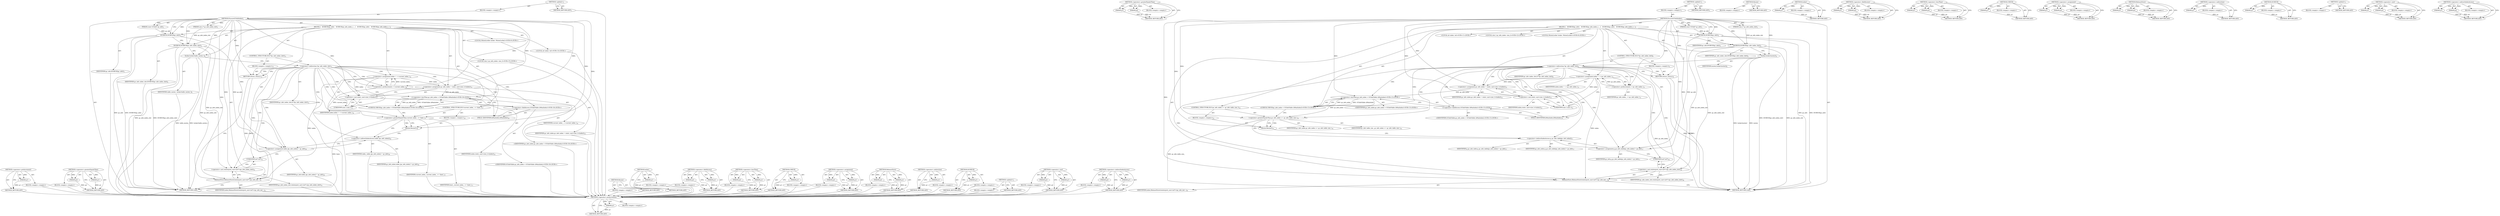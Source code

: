 digraph "&lt;operator&gt;.indirectIndexAccess" {
vulnerable_101 [label=<(METHOD,&lt;operator&gt;.preIncrement)>];
vulnerable_102 [label=<(PARAM,p1)>];
vulnerable_103 [label=<(BLOCK,&lt;empty&gt;,&lt;empty&gt;)>];
vulnerable_104 [label=<(METHOD_RETURN,ANY)>];
vulnerable_124 [label=<(METHOD,&lt;operator&gt;.greaterEqualsThan)>];
vulnerable_125 [label=<(PARAM,p1)>];
vulnerable_126 [label=<(PARAM,p2)>];
vulnerable_127 [label=<(BLOCK,&lt;empty&gt;,&lt;empty&gt;)>];
vulnerable_128 [label=<(METHOD_RETURN,ANY)>];
vulnerable_6 [label=<(METHOD,&lt;global&gt;)<SUB>1</SUB>>];
vulnerable_7 [label=<(BLOCK,&lt;empty&gt;,&lt;empty&gt;)<SUB>1</SUB>>];
vulnerable_8 [label=<(METHOD,EnsureGCInfoIndex)<SUB>1</SUB>>];
vulnerable_9 [label=<(PARAM,const GCInfo* gc_info)<SUB>1</SUB>>];
vulnerable_10 [label=<(PARAM,size_t* gc_info_index_slot)<SUB>2</SUB>>];
vulnerable_11 [label=<(BLOCK,{
   DCHECK(gc_info);
   DCHECK(gc_info_index_s...,{
   DCHECK(gc_info);
   DCHECK(gc_info_index_s...)<SUB>2</SUB>>];
vulnerable_12 [label=<(DCHECK,DCHECK(gc_info))<SUB>3</SUB>>];
vulnerable_13 [label=<(IDENTIFIER,gc_info,DCHECK(gc_info))<SUB>3</SUB>>];
vulnerable_14 [label=<(DCHECK,DCHECK(gc_info_index_slot))<SUB>4</SUB>>];
vulnerable_15 [label=<(IDENTIFIER,gc_info_index_slot,DCHECK(gc_info_index_slot))<SUB>4</SUB>>];
vulnerable_16 [label="<(LOCAL,MutexLocker locker: MutexLocker)<SUB>6</SUB>>"];
vulnerable_17 [label=<(locker,locker(mutex))<SUB>6</SUB>>];
vulnerable_18 [label=<(IDENTIFIER,mutex,locker(mutex))<SUB>6</SUB>>];
vulnerable_19 [label=<(CONTROL_STRUCTURE,IF,if (*gc_info_index_slot))<SUB>8</SUB>>];
vulnerable_20 [label=<(&lt;operator&gt;.indirection,*gc_info_index_slot)<SUB>8</SUB>>];
vulnerable_21 [label=<(IDENTIFIER,gc_info_index_slot,if (*gc_info_index_slot))<SUB>8</SUB>>];
vulnerable_22 [label=<(BLOCK,&lt;empty&gt;,&lt;empty&gt;)<SUB>9</SUB>>];
vulnerable_23 [label=<(RETURN,return;,return;)<SUB>9</SUB>>];
vulnerable_24 [label="<(LOCAL,int index: int)<SUB>11</SUB>>"];
vulnerable_25 [label=<(&lt;operator&gt;.assignment,index = ++gc_info_index_)<SUB>11</SUB>>];
vulnerable_26 [label=<(IDENTIFIER,index,index = ++gc_info_index_)<SUB>11</SUB>>];
vulnerable_27 [label=<(&lt;operator&gt;.preIncrement,++gc_info_index_)<SUB>11</SUB>>];
vulnerable_28 [label=<(IDENTIFIER,gc_info_index_,++gc_info_index_)<SUB>11</SUB>>];
vulnerable_29 [label="<(LOCAL,size_t gc_info_index: size_t)<SUB>12</SUB>>"];
vulnerable_30 [label=<(&lt;operator&gt;.assignment,gc_info_index = static_cast&lt;size_t&gt;(index))<SUB>12</SUB>>];
vulnerable_31 [label=<(IDENTIFIER,gc_info_index,gc_info_index = static_cast&lt;size_t&gt;(index))<SUB>12</SUB>>];
vulnerable_32 [label=<(&lt;operator&gt;.cast,static_cast&lt;size_t&gt;(index))<SUB>12</SUB>>];
vulnerable_33 [label=<(UNKNOWN,size_t,size_t)<SUB>12</SUB>>];
vulnerable_34 [label=<(IDENTIFIER,index,static_cast&lt;size_t&gt;(index))<SUB>12</SUB>>];
vulnerable_35 [label="<(CHECK,CHECK(gc_info_index &lt; GCInfoTable::kMaxIndex))<SUB>13</SUB>>"];
vulnerable_36 [label="<(&lt;operator&gt;.lessThan,gc_info_index &lt; GCInfoTable::kMaxIndex)<SUB>13</SUB>>"];
vulnerable_37 [label="<(IDENTIFIER,gc_info_index,gc_info_index &lt; GCInfoTable::kMaxIndex)<SUB>13</SUB>>"];
vulnerable_38 [label="<(&lt;operator&gt;.fieldAccess,GCInfoTable::kMaxIndex)<SUB>13</SUB>>"];
vulnerable_39 [label="<(IDENTIFIER,GCInfoTable,gc_info_index &lt; GCInfoTable::kMaxIndex)<SUB>13</SUB>>"];
vulnerable_40 [label=<(FIELD_IDENTIFIER,kMaxIndex,kMaxIndex)<SUB>13</SUB>>];
vulnerable_41 [label=<(CONTROL_STRUCTURE,IF,if (gc_info_index &gt;= gc_info_table_size_))<SUB>14</SUB>>];
vulnerable_42 [label=<(&lt;operator&gt;.greaterEqualsThan,gc_info_index &gt;= gc_info_table_size_)<SUB>14</SUB>>];
vulnerable_43 [label=<(IDENTIFIER,gc_info_index,gc_info_index &gt;= gc_info_table_size_)<SUB>14</SUB>>];
vulnerable_44 [label=<(IDENTIFIER,gc_info_table_size_,gc_info_index &gt;= gc_info_table_size_)<SUB>14</SUB>>];
vulnerable_45 [label=<(BLOCK,&lt;empty&gt;,&lt;empty&gt;)<SUB>15</SUB>>];
vulnerable_46 [label=<(Resize,Resize())<SUB>15</SUB>>];
vulnerable_47 [label=<(&lt;operator&gt;.assignment,g_gc_info_table[gc_info_index] = gc_info)<SUB>17</SUB>>];
vulnerable_48 [label=<(&lt;operator&gt;.indirectIndexAccess,g_gc_info_table[gc_info_index])<SUB>17</SUB>>];
vulnerable_49 [label=<(IDENTIFIER,g_gc_info_table,g_gc_info_table[gc_info_index] = gc_info)<SUB>17</SUB>>];
vulnerable_50 [label=<(IDENTIFIER,gc_info_index,g_gc_info_table[gc_info_index] = gc_info)<SUB>17</SUB>>];
vulnerable_51 [label=<(IDENTIFIER,gc_info,g_gc_info_table[gc_info_index] = gc_info)<SUB>17</SUB>>];
vulnerable_52 [label=<(ReleaseStore,ReleaseStore(reinterpret_cast&lt;int*&gt;(gc_info_ind...)<SUB>18</SUB>>];
vulnerable_53 [label=<(&lt;operator&gt;.cast,reinterpret_cast&lt;int*&gt;(gc_info_index_slot))<SUB>18</SUB>>];
vulnerable_54 [label=<(UNKNOWN,int*,int*)<SUB>18</SUB>>];
vulnerable_55 [label=<(IDENTIFIER,gc_info_index_slot,reinterpret_cast&lt;int*&gt;(gc_info_index_slot))<SUB>18</SUB>>];
vulnerable_56 [label=<(IDENTIFIER,index,ReleaseStore(reinterpret_cast&lt;int*&gt;(gc_info_ind...)<SUB>18</SUB>>];
vulnerable_57 [label=<(METHOD_RETURN,void)<SUB>1</SUB>>];
vulnerable_59 [label=<(METHOD_RETURN,ANY)<SUB>1</SUB>>];
vulnerable_129 [label=<(METHOD,Resize)>];
vulnerable_130 [label=<(BLOCK,&lt;empty&gt;,&lt;empty&gt;)>];
vulnerable_131 [label=<(METHOD_RETURN,ANY)>];
vulnerable_88 [label=<(METHOD,locker)>];
vulnerable_89 [label=<(PARAM,p1)>];
vulnerable_90 [label=<(BLOCK,&lt;empty&gt;,&lt;empty&gt;)>];
vulnerable_91 [label=<(METHOD_RETURN,ANY)>];
vulnerable_119 [label=<(METHOD,&lt;operator&gt;.fieldAccess)>];
vulnerable_120 [label=<(PARAM,p1)>];
vulnerable_121 [label=<(PARAM,p2)>];
vulnerable_122 [label=<(BLOCK,&lt;empty&gt;,&lt;empty&gt;)>];
vulnerable_123 [label=<(METHOD_RETURN,ANY)>];
vulnerable_114 [label=<(METHOD,&lt;operator&gt;.lessThan)>];
vulnerable_115 [label=<(PARAM,p1)>];
vulnerable_116 [label=<(PARAM,p2)>];
vulnerable_117 [label=<(BLOCK,&lt;empty&gt;,&lt;empty&gt;)>];
vulnerable_118 [label=<(METHOD_RETURN,ANY)>];
vulnerable_110 [label=<(METHOD,CHECK)>];
vulnerable_111 [label=<(PARAM,p1)>];
vulnerable_112 [label=<(BLOCK,&lt;empty&gt;,&lt;empty&gt;)>];
vulnerable_113 [label=<(METHOD_RETURN,ANY)>];
vulnerable_96 [label=<(METHOD,&lt;operator&gt;.assignment)>];
vulnerable_97 [label=<(PARAM,p1)>];
vulnerable_98 [label=<(PARAM,p2)>];
vulnerable_99 [label=<(BLOCK,&lt;empty&gt;,&lt;empty&gt;)>];
vulnerable_100 [label=<(METHOD_RETURN,ANY)>];
vulnerable_137 [label=<(METHOD,ReleaseStore)>];
vulnerable_138 [label=<(PARAM,p1)>];
vulnerable_139 [label=<(PARAM,p2)>];
vulnerable_140 [label=<(BLOCK,&lt;empty&gt;,&lt;empty&gt;)>];
vulnerable_141 [label=<(METHOD_RETURN,ANY)>];
vulnerable_92 [label=<(METHOD,&lt;operator&gt;.indirection)>];
vulnerable_93 [label=<(PARAM,p1)>];
vulnerable_94 [label=<(BLOCK,&lt;empty&gt;,&lt;empty&gt;)>];
vulnerable_95 [label=<(METHOD_RETURN,ANY)>];
vulnerable_84 [label=<(METHOD,DCHECK)>];
vulnerable_85 [label=<(PARAM,p1)>];
vulnerable_86 [label=<(BLOCK,&lt;empty&gt;,&lt;empty&gt;)>];
vulnerable_87 [label=<(METHOD_RETURN,ANY)>];
vulnerable_78 [label=<(METHOD,&lt;global&gt;)<SUB>1</SUB>>];
vulnerable_79 [label=<(BLOCK,&lt;empty&gt;,&lt;empty&gt;)>];
vulnerable_80 [label=<(METHOD_RETURN,ANY)>];
vulnerable_105 [label=<(METHOD,&lt;operator&gt;.cast)>];
vulnerable_106 [label=<(PARAM,p1)>];
vulnerable_107 [label=<(PARAM,p2)>];
vulnerable_108 [label=<(BLOCK,&lt;empty&gt;,&lt;empty&gt;)>];
vulnerable_109 [label=<(METHOD_RETURN,ANY)>];
vulnerable_132 [label=<(METHOD,&lt;operator&gt;.indirectIndexAccess)>];
vulnerable_133 [label=<(PARAM,p1)>];
vulnerable_134 [label=<(PARAM,p2)>];
vulnerable_135 [label=<(BLOCK,&lt;empty&gt;,&lt;empty&gt;)>];
vulnerable_136 [label=<(METHOD_RETURN,ANY)>];
fixed_101 [label=<(METHOD,&lt;operator&gt;.preIncrement)>];
fixed_102 [label=<(PARAM,p1)>];
fixed_103 [label=<(BLOCK,&lt;empty&gt;,&lt;empty&gt;)>];
fixed_104 [label=<(METHOD_RETURN,ANY)>];
fixed_124 [label=<(METHOD,&lt;operator&gt;.greaterEqualsThan)>];
fixed_125 [label=<(PARAM,p1)>];
fixed_126 [label=<(PARAM,p2)>];
fixed_127 [label=<(BLOCK,&lt;empty&gt;,&lt;empty&gt;)>];
fixed_128 [label=<(METHOD_RETURN,ANY)>];
fixed_6 [label=<(METHOD,&lt;global&gt;)<SUB>1</SUB>>];
fixed_7 [label=<(BLOCK,&lt;empty&gt;,&lt;empty&gt;)<SUB>1</SUB>>];
fixed_8 [label=<(METHOD,EnsureGCInfoIndex)<SUB>1</SUB>>];
fixed_9 [label=<(PARAM,const GCInfo* gc_info)<SUB>1</SUB>>];
fixed_10 [label=<(PARAM,size_t* gc_info_index_slot)<SUB>2</SUB>>];
fixed_11 [label=<(BLOCK,{
   DCHECK(gc_info);
   DCHECK(gc_info_index_s...,{
   DCHECK(gc_info);
   DCHECK(gc_info_index_s...)<SUB>2</SUB>>];
fixed_12 [label=<(DCHECK,DCHECK(gc_info))<SUB>3</SUB>>];
fixed_13 [label=<(IDENTIFIER,gc_info,DCHECK(gc_info))<SUB>3</SUB>>];
fixed_14 [label=<(DCHECK,DCHECK(gc_info_index_slot))<SUB>4</SUB>>];
fixed_15 [label=<(IDENTIFIER,gc_info_index_slot,DCHECK(gc_info_index_slot))<SUB>4</SUB>>];
fixed_16 [label="<(LOCAL,MutexLocker locker: MutexLocker)<SUB>9</SUB>>"];
fixed_17 [label=<(locker,locker(table_mutex_))<SUB>9</SUB>>];
fixed_18 [label=<(IDENTIFIER,table_mutex_,locker(table_mutex_))<SUB>9</SUB>>];
fixed_19 [label=<(CONTROL_STRUCTURE,IF,if (*gc_info_index_slot))<SUB>11</SUB>>];
fixed_20 [label=<(&lt;operator&gt;.indirection,*gc_info_index_slot)<SUB>11</SUB>>];
fixed_21 [label=<(IDENTIFIER,gc_info_index_slot,if (*gc_info_index_slot))<SUB>11</SUB>>];
fixed_22 [label=<(BLOCK,&lt;empty&gt;,&lt;empty&gt;)<SUB>12</SUB>>];
fixed_23 [label=<(RETURN,return;,return;)<SUB>12</SUB>>];
fixed_24 [label="<(LOCAL,int index: int)<SUB>14</SUB>>"];
fixed_25 [label=<(&lt;operator&gt;.assignment,index = ++current_index_)<SUB>14</SUB>>];
fixed_26 [label=<(IDENTIFIER,index,index = ++current_index_)<SUB>14</SUB>>];
fixed_27 [label=<(&lt;operator&gt;.preIncrement,++current_index_)<SUB>14</SUB>>];
fixed_28 [label=<(IDENTIFIER,current_index_,++current_index_)<SUB>14</SUB>>];
fixed_29 [label="<(LOCAL,size_t gc_info_index: size_t)<SUB>15</SUB>>"];
fixed_30 [label=<(&lt;operator&gt;.assignment,gc_info_index = static_cast&lt;size_t&gt;(index))<SUB>15</SUB>>];
fixed_31 [label=<(IDENTIFIER,gc_info_index,gc_info_index = static_cast&lt;size_t&gt;(index))<SUB>15</SUB>>];
fixed_32 [label=<(&lt;operator&gt;.cast,static_cast&lt;size_t&gt;(index))<SUB>15</SUB>>];
fixed_33 [label=<(UNKNOWN,size_t,size_t)<SUB>15</SUB>>];
fixed_34 [label=<(IDENTIFIER,index,static_cast&lt;size_t&gt;(index))<SUB>15</SUB>>];
fixed_35 [label="<(CHECK,CHECK(gc_info_index &lt; GCInfoTable::kMaxIndex))<SUB>16</SUB>>"];
fixed_36 [label="<(&lt;operator&gt;.lessThan,gc_info_index &lt; GCInfoTable::kMaxIndex)<SUB>16</SUB>>"];
fixed_37 [label="<(IDENTIFIER,gc_info_index,gc_info_index &lt; GCInfoTable::kMaxIndex)<SUB>16</SUB>>"];
fixed_38 [label="<(&lt;operator&gt;.fieldAccess,GCInfoTable::kMaxIndex)<SUB>16</SUB>>"];
fixed_39 [label="<(IDENTIFIER,GCInfoTable,gc_info_index &lt; GCInfoTable::kMaxIndex)<SUB>16</SUB>>"];
fixed_40 [label=<(FIELD_IDENTIFIER,kMaxIndex,kMaxIndex)<SUB>16</SUB>>];
fixed_41 [label=<(CONTROL_STRUCTURE,IF,if (current_index_ &gt;= limit_))<SUB>17</SUB>>];
fixed_42 [label=<(&lt;operator&gt;.greaterEqualsThan,current_index_ &gt;= limit_)<SUB>17</SUB>>];
fixed_43 [label=<(IDENTIFIER,current_index_,current_index_ &gt;= limit_)<SUB>17</SUB>>];
fixed_44 [label=<(IDENTIFIER,limit_,current_index_ &gt;= limit_)<SUB>17</SUB>>];
fixed_45 [label=<(BLOCK,&lt;empty&gt;,&lt;empty&gt;)<SUB>18</SUB>>];
fixed_46 [label=<(Resize,Resize())<SUB>18</SUB>>];
fixed_47 [label=<(&lt;operator&gt;.assignment,table_[gc_info_index] = gc_info)<SUB>20</SUB>>];
fixed_48 [label=<(&lt;operator&gt;.indirectIndexAccess,table_[gc_info_index])<SUB>20</SUB>>];
fixed_49 [label=<(IDENTIFIER,table_,table_[gc_info_index] = gc_info)<SUB>20</SUB>>];
fixed_50 [label=<(IDENTIFIER,gc_info_index,table_[gc_info_index] = gc_info)<SUB>20</SUB>>];
fixed_51 [label=<(IDENTIFIER,gc_info,table_[gc_info_index] = gc_info)<SUB>20</SUB>>];
fixed_52 [label=<(ReleaseStore,ReleaseStore(reinterpret_cast&lt;int*&gt;(gc_info_ind...)<SUB>21</SUB>>];
fixed_53 [label=<(&lt;operator&gt;.cast,reinterpret_cast&lt;int*&gt;(gc_info_index_slot))<SUB>21</SUB>>];
fixed_54 [label=<(UNKNOWN,int*,int*)<SUB>21</SUB>>];
fixed_55 [label=<(IDENTIFIER,gc_info_index_slot,reinterpret_cast&lt;int*&gt;(gc_info_index_slot))<SUB>21</SUB>>];
fixed_56 [label=<(IDENTIFIER,index,ReleaseStore(reinterpret_cast&lt;int*&gt;(gc_info_ind...)<SUB>21</SUB>>];
fixed_57 [label=<(METHOD_RETURN,void)<SUB>1</SUB>>];
fixed_59 [label=<(METHOD_RETURN,ANY)<SUB>1</SUB>>];
fixed_129 [label=<(METHOD,Resize)>];
fixed_130 [label=<(BLOCK,&lt;empty&gt;,&lt;empty&gt;)>];
fixed_131 [label=<(METHOD_RETURN,ANY)>];
fixed_88 [label=<(METHOD,locker)>];
fixed_89 [label=<(PARAM,p1)>];
fixed_90 [label=<(BLOCK,&lt;empty&gt;,&lt;empty&gt;)>];
fixed_91 [label=<(METHOD_RETURN,ANY)>];
fixed_119 [label=<(METHOD,&lt;operator&gt;.fieldAccess)>];
fixed_120 [label=<(PARAM,p1)>];
fixed_121 [label=<(PARAM,p2)>];
fixed_122 [label=<(BLOCK,&lt;empty&gt;,&lt;empty&gt;)>];
fixed_123 [label=<(METHOD_RETURN,ANY)>];
fixed_114 [label=<(METHOD,&lt;operator&gt;.lessThan)>];
fixed_115 [label=<(PARAM,p1)>];
fixed_116 [label=<(PARAM,p2)>];
fixed_117 [label=<(BLOCK,&lt;empty&gt;,&lt;empty&gt;)>];
fixed_118 [label=<(METHOD_RETURN,ANY)>];
fixed_110 [label=<(METHOD,CHECK)>];
fixed_111 [label=<(PARAM,p1)>];
fixed_112 [label=<(BLOCK,&lt;empty&gt;,&lt;empty&gt;)>];
fixed_113 [label=<(METHOD_RETURN,ANY)>];
fixed_96 [label=<(METHOD,&lt;operator&gt;.assignment)>];
fixed_97 [label=<(PARAM,p1)>];
fixed_98 [label=<(PARAM,p2)>];
fixed_99 [label=<(BLOCK,&lt;empty&gt;,&lt;empty&gt;)>];
fixed_100 [label=<(METHOD_RETURN,ANY)>];
fixed_137 [label=<(METHOD,ReleaseStore)>];
fixed_138 [label=<(PARAM,p1)>];
fixed_139 [label=<(PARAM,p2)>];
fixed_140 [label=<(BLOCK,&lt;empty&gt;,&lt;empty&gt;)>];
fixed_141 [label=<(METHOD_RETURN,ANY)>];
fixed_92 [label=<(METHOD,&lt;operator&gt;.indirection)>];
fixed_93 [label=<(PARAM,p1)>];
fixed_94 [label=<(BLOCK,&lt;empty&gt;,&lt;empty&gt;)>];
fixed_95 [label=<(METHOD_RETURN,ANY)>];
fixed_84 [label=<(METHOD,DCHECK)>];
fixed_85 [label=<(PARAM,p1)>];
fixed_86 [label=<(BLOCK,&lt;empty&gt;,&lt;empty&gt;)>];
fixed_87 [label=<(METHOD_RETURN,ANY)>];
fixed_78 [label=<(METHOD,&lt;global&gt;)<SUB>1</SUB>>];
fixed_79 [label=<(BLOCK,&lt;empty&gt;,&lt;empty&gt;)>];
fixed_80 [label=<(METHOD_RETURN,ANY)>];
fixed_105 [label=<(METHOD,&lt;operator&gt;.cast)>];
fixed_106 [label=<(PARAM,p1)>];
fixed_107 [label=<(PARAM,p2)>];
fixed_108 [label=<(BLOCK,&lt;empty&gt;,&lt;empty&gt;)>];
fixed_109 [label=<(METHOD_RETURN,ANY)>];
fixed_132 [label=<(METHOD,&lt;operator&gt;.indirectIndexAccess)>];
fixed_133 [label=<(PARAM,p1)>];
fixed_134 [label=<(PARAM,p2)>];
fixed_135 [label=<(BLOCK,&lt;empty&gt;,&lt;empty&gt;)>];
fixed_136 [label=<(METHOD_RETURN,ANY)>];
vulnerable_101 -> vulnerable_102  [key=0, label="AST: "];
vulnerable_101 -> vulnerable_102  [key=1, label="DDG: "];
vulnerable_101 -> vulnerable_103  [key=0, label="AST: "];
vulnerable_101 -> vulnerable_104  [key=0, label="AST: "];
vulnerable_101 -> vulnerable_104  [key=1, label="CFG: "];
vulnerable_102 -> vulnerable_104  [key=0, label="DDG: p1"];
vulnerable_124 -> vulnerable_125  [key=0, label="AST: "];
vulnerable_124 -> vulnerable_125  [key=1, label="DDG: "];
vulnerable_124 -> vulnerable_127  [key=0, label="AST: "];
vulnerable_124 -> vulnerable_126  [key=0, label="AST: "];
vulnerable_124 -> vulnerable_126  [key=1, label="DDG: "];
vulnerable_124 -> vulnerable_128  [key=0, label="AST: "];
vulnerable_124 -> vulnerable_128  [key=1, label="CFG: "];
vulnerable_125 -> vulnerable_128  [key=0, label="DDG: p1"];
vulnerable_126 -> vulnerable_128  [key=0, label="DDG: p2"];
vulnerable_6 -> vulnerable_7  [key=0, label="AST: "];
vulnerable_6 -> vulnerable_59  [key=0, label="AST: "];
vulnerable_6 -> vulnerable_59  [key=1, label="CFG: "];
vulnerable_7 -> vulnerable_8  [key=0, label="AST: "];
vulnerable_8 -> vulnerable_9  [key=0, label="AST: "];
vulnerable_8 -> vulnerable_9  [key=1, label="DDG: "];
vulnerable_8 -> vulnerable_10  [key=0, label="AST: "];
vulnerable_8 -> vulnerable_10  [key=1, label="DDG: "];
vulnerable_8 -> vulnerable_11  [key=0, label="AST: "];
vulnerable_8 -> vulnerable_57  [key=0, label="AST: "];
vulnerable_8 -> vulnerable_12  [key=0, label="CFG: "];
vulnerable_8 -> vulnerable_12  [key=1, label="DDG: "];
vulnerable_8 -> vulnerable_30  [key=0, label="DDG: "];
vulnerable_8 -> vulnerable_47  [key=0, label="DDG: "];
vulnerable_8 -> vulnerable_14  [key=0, label="DDG: "];
vulnerable_8 -> vulnerable_17  [key=0, label="DDG: "];
vulnerable_8 -> vulnerable_52  [key=0, label="DDG: "];
vulnerable_8 -> vulnerable_23  [key=0, label="DDG: "];
vulnerable_8 -> vulnerable_27  [key=0, label="DDG: "];
vulnerable_8 -> vulnerable_32  [key=0, label="DDG: "];
vulnerable_8 -> vulnerable_36  [key=0, label="DDG: "];
vulnerable_8 -> vulnerable_42  [key=0, label="DDG: "];
vulnerable_8 -> vulnerable_46  [key=0, label="DDG: "];
vulnerable_8 -> vulnerable_53  [key=0, label="DDG: "];
vulnerable_9 -> vulnerable_12  [key=0, label="DDG: gc_info"];
vulnerable_10 -> vulnerable_14  [key=0, label="DDG: gc_info_index_slot"];
vulnerable_11 -> vulnerable_12  [key=0, label="AST: "];
vulnerable_11 -> vulnerable_14  [key=0, label="AST: "];
vulnerable_11 -> vulnerable_16  [key=0, label="AST: "];
vulnerable_11 -> vulnerable_17  [key=0, label="AST: "];
vulnerable_11 -> vulnerable_19  [key=0, label="AST: "];
vulnerable_11 -> vulnerable_24  [key=0, label="AST: "];
vulnerable_11 -> vulnerable_25  [key=0, label="AST: "];
vulnerable_11 -> vulnerable_29  [key=0, label="AST: "];
vulnerable_11 -> vulnerable_30  [key=0, label="AST: "];
vulnerable_11 -> vulnerable_35  [key=0, label="AST: "];
vulnerable_11 -> vulnerable_41  [key=0, label="AST: "];
vulnerable_11 -> vulnerable_47  [key=0, label="AST: "];
vulnerable_11 -> vulnerable_52  [key=0, label="AST: "];
vulnerable_12 -> vulnerable_13  [key=0, label="AST: "];
vulnerable_12 -> vulnerable_14  [key=0, label="CFG: "];
vulnerable_12 -> vulnerable_57  [key=0, label="DDG: gc_info"];
vulnerable_12 -> vulnerable_57  [key=1, label="DDG: DCHECK(gc_info)"];
vulnerable_12 -> vulnerable_47  [key=0, label="DDG: gc_info"];
vulnerable_14 -> vulnerable_15  [key=0, label="AST: "];
vulnerable_14 -> vulnerable_17  [key=0, label="CFG: "];
vulnerable_14 -> vulnerable_57  [key=0, label="DDG: gc_info_index_slot"];
vulnerable_14 -> vulnerable_57  [key=1, label="DDG: DCHECK(gc_info_index_slot)"];
vulnerable_14 -> vulnerable_52  [key=0, label="DDG: gc_info_index_slot"];
vulnerable_14 -> vulnerable_53  [key=0, label="DDG: gc_info_index_slot"];
vulnerable_17 -> vulnerable_18  [key=0, label="AST: "];
vulnerable_17 -> vulnerable_20  [key=0, label="CFG: "];
vulnerable_17 -> vulnerable_57  [key=0, label="DDG: locker(mutex)"];
vulnerable_17 -> vulnerable_57  [key=1, label="DDG: mutex"];
vulnerable_19 -> vulnerable_20  [key=0, label="AST: "];
vulnerable_19 -> vulnerable_22  [key=0, label="AST: "];
vulnerable_20 -> vulnerable_21  [key=0, label="AST: "];
vulnerable_20 -> vulnerable_23  [key=0, label="CFG: "];
vulnerable_20 -> vulnerable_23  [key=1, label="CDG: "];
vulnerable_20 -> vulnerable_27  [key=0, label="CFG: "];
vulnerable_20 -> vulnerable_27  [key=1, label="CDG: "];
vulnerable_20 -> vulnerable_47  [key=0, label="CDG: "];
vulnerable_20 -> vulnerable_30  [key=0, label="CDG: "];
vulnerable_20 -> vulnerable_48  [key=0, label="CDG: "];
vulnerable_20 -> vulnerable_32  [key=0, label="CDG: "];
vulnerable_20 -> vulnerable_33  [key=0, label="CDG: "];
vulnerable_20 -> vulnerable_42  [key=0, label="CDG: "];
vulnerable_20 -> vulnerable_36  [key=0, label="CDG: "];
vulnerable_20 -> vulnerable_52  [key=0, label="CDG: "];
vulnerable_20 -> vulnerable_53  [key=0, label="CDG: "];
vulnerable_20 -> vulnerable_38  [key=0, label="CDG: "];
vulnerable_20 -> vulnerable_25  [key=0, label="CDG: "];
vulnerable_20 -> vulnerable_40  [key=0, label="CDG: "];
vulnerable_20 -> vulnerable_35  [key=0, label="CDG: "];
vulnerable_20 -> vulnerable_54  [key=0, label="CDG: "];
vulnerable_22 -> vulnerable_23  [key=0, label="AST: "];
vulnerable_23 -> vulnerable_57  [key=0, label="CFG: "];
vulnerable_23 -> vulnerable_57  [key=1, label="DDG: &lt;RET&gt;"];
vulnerable_25 -> vulnerable_26  [key=0, label="AST: "];
vulnerable_25 -> vulnerable_27  [key=0, label="AST: "];
vulnerable_25 -> vulnerable_33  [key=0, label="CFG: "];
vulnerable_25 -> vulnerable_30  [key=0, label="DDG: index"];
vulnerable_25 -> vulnerable_52  [key=0, label="DDG: index"];
vulnerable_25 -> vulnerable_32  [key=0, label="DDG: index"];
vulnerable_27 -> vulnerable_28  [key=0, label="AST: "];
vulnerable_27 -> vulnerable_25  [key=0, label="CFG: "];
vulnerable_27 -> vulnerable_25  [key=1, label="DDG: gc_info_index_"];
vulnerable_27 -> vulnerable_57  [key=0, label="DDG: gc_info_index_"];
vulnerable_30 -> vulnerable_31  [key=0, label="AST: "];
vulnerable_30 -> vulnerable_32  [key=0, label="AST: "];
vulnerable_30 -> vulnerable_40  [key=0, label="CFG: "];
vulnerable_30 -> vulnerable_36  [key=0, label="DDG: gc_info_index"];
vulnerable_32 -> vulnerable_33  [key=0, label="AST: "];
vulnerable_32 -> vulnerable_34  [key=0, label="AST: "];
vulnerable_32 -> vulnerable_30  [key=0, label="CFG: "];
vulnerable_33 -> vulnerable_32  [key=0, label="CFG: "];
vulnerable_35 -> vulnerable_36  [key=0, label="AST: "];
vulnerable_35 -> vulnerable_42  [key=0, label="CFG: "];
vulnerable_36 -> vulnerable_37  [key=0, label="AST: "];
vulnerable_36 -> vulnerable_38  [key=0, label="AST: "];
vulnerable_36 -> vulnerable_35  [key=0, label="CFG: "];
vulnerable_36 -> vulnerable_35  [key=1, label="DDG: gc_info_index"];
vulnerable_36 -> vulnerable_35  [key=2, label="DDG: GCInfoTable::kMaxIndex"];
vulnerable_36 -> vulnerable_42  [key=0, label="DDG: gc_info_index"];
vulnerable_38 -> vulnerable_39  [key=0, label="AST: "];
vulnerable_38 -> vulnerable_40  [key=0, label="AST: "];
vulnerable_38 -> vulnerable_36  [key=0, label="CFG: "];
vulnerable_40 -> vulnerable_38  [key=0, label="CFG: "];
vulnerable_41 -> vulnerable_42  [key=0, label="AST: "];
vulnerable_41 -> vulnerable_45  [key=0, label="AST: "];
vulnerable_42 -> vulnerable_43  [key=0, label="AST: "];
vulnerable_42 -> vulnerable_44  [key=0, label="AST: "];
vulnerable_42 -> vulnerable_46  [key=0, label="CFG: "];
vulnerable_42 -> vulnerable_46  [key=1, label="CDG: "];
vulnerable_42 -> vulnerable_48  [key=0, label="CFG: "];
vulnerable_42 -> vulnerable_57  [key=0, label="DDG: gc_info_table_size_"];
vulnerable_45 -> vulnerable_46  [key=0, label="AST: "];
vulnerable_46 -> vulnerable_48  [key=0, label="CFG: "];
vulnerable_47 -> vulnerable_48  [key=0, label="AST: "];
vulnerable_47 -> vulnerable_51  [key=0, label="AST: "];
vulnerable_47 -> vulnerable_54  [key=0, label="CFG: "];
vulnerable_48 -> vulnerable_49  [key=0, label="AST: "];
vulnerable_48 -> vulnerable_50  [key=0, label="AST: "];
vulnerable_48 -> vulnerable_47  [key=0, label="CFG: "];
vulnerable_52 -> vulnerable_53  [key=0, label="AST: "];
vulnerable_52 -> vulnerable_56  [key=0, label="AST: "];
vulnerable_52 -> vulnerable_57  [key=0, label="CFG: "];
vulnerable_53 -> vulnerable_54  [key=0, label="AST: "];
vulnerable_53 -> vulnerable_55  [key=0, label="AST: "];
vulnerable_53 -> vulnerable_52  [key=0, label="CFG: "];
vulnerable_54 -> vulnerable_53  [key=0, label="CFG: "];
vulnerable_129 -> vulnerable_130  [key=0, label="AST: "];
vulnerable_129 -> vulnerable_131  [key=0, label="AST: "];
vulnerable_129 -> vulnerable_131  [key=1, label="CFG: "];
vulnerable_88 -> vulnerable_89  [key=0, label="AST: "];
vulnerable_88 -> vulnerable_89  [key=1, label="DDG: "];
vulnerable_88 -> vulnerable_90  [key=0, label="AST: "];
vulnerable_88 -> vulnerable_91  [key=0, label="AST: "];
vulnerable_88 -> vulnerable_91  [key=1, label="CFG: "];
vulnerable_89 -> vulnerable_91  [key=0, label="DDG: p1"];
vulnerable_119 -> vulnerable_120  [key=0, label="AST: "];
vulnerable_119 -> vulnerable_120  [key=1, label="DDG: "];
vulnerable_119 -> vulnerable_122  [key=0, label="AST: "];
vulnerable_119 -> vulnerable_121  [key=0, label="AST: "];
vulnerable_119 -> vulnerable_121  [key=1, label="DDG: "];
vulnerable_119 -> vulnerable_123  [key=0, label="AST: "];
vulnerable_119 -> vulnerable_123  [key=1, label="CFG: "];
vulnerable_120 -> vulnerable_123  [key=0, label="DDG: p1"];
vulnerable_121 -> vulnerable_123  [key=0, label="DDG: p2"];
vulnerable_114 -> vulnerable_115  [key=0, label="AST: "];
vulnerable_114 -> vulnerable_115  [key=1, label="DDG: "];
vulnerable_114 -> vulnerable_117  [key=0, label="AST: "];
vulnerable_114 -> vulnerable_116  [key=0, label="AST: "];
vulnerable_114 -> vulnerable_116  [key=1, label="DDG: "];
vulnerable_114 -> vulnerable_118  [key=0, label="AST: "];
vulnerable_114 -> vulnerable_118  [key=1, label="CFG: "];
vulnerable_115 -> vulnerable_118  [key=0, label="DDG: p1"];
vulnerable_116 -> vulnerable_118  [key=0, label="DDG: p2"];
vulnerable_110 -> vulnerable_111  [key=0, label="AST: "];
vulnerable_110 -> vulnerable_111  [key=1, label="DDG: "];
vulnerable_110 -> vulnerable_112  [key=0, label="AST: "];
vulnerable_110 -> vulnerable_113  [key=0, label="AST: "];
vulnerable_110 -> vulnerable_113  [key=1, label="CFG: "];
vulnerable_111 -> vulnerable_113  [key=0, label="DDG: p1"];
vulnerable_96 -> vulnerable_97  [key=0, label="AST: "];
vulnerable_96 -> vulnerable_97  [key=1, label="DDG: "];
vulnerable_96 -> vulnerable_99  [key=0, label="AST: "];
vulnerable_96 -> vulnerable_98  [key=0, label="AST: "];
vulnerable_96 -> vulnerable_98  [key=1, label="DDG: "];
vulnerable_96 -> vulnerable_100  [key=0, label="AST: "];
vulnerable_96 -> vulnerable_100  [key=1, label="CFG: "];
vulnerable_97 -> vulnerable_100  [key=0, label="DDG: p1"];
vulnerable_98 -> vulnerable_100  [key=0, label="DDG: p2"];
vulnerable_137 -> vulnerable_138  [key=0, label="AST: "];
vulnerable_137 -> vulnerable_138  [key=1, label="DDG: "];
vulnerable_137 -> vulnerable_140  [key=0, label="AST: "];
vulnerable_137 -> vulnerable_139  [key=0, label="AST: "];
vulnerable_137 -> vulnerable_139  [key=1, label="DDG: "];
vulnerable_137 -> vulnerable_141  [key=0, label="AST: "];
vulnerable_137 -> vulnerable_141  [key=1, label="CFG: "];
vulnerable_138 -> vulnerable_141  [key=0, label="DDG: p1"];
vulnerable_139 -> vulnerable_141  [key=0, label="DDG: p2"];
vulnerable_92 -> vulnerable_93  [key=0, label="AST: "];
vulnerable_92 -> vulnerable_93  [key=1, label="DDG: "];
vulnerable_92 -> vulnerable_94  [key=0, label="AST: "];
vulnerable_92 -> vulnerable_95  [key=0, label="AST: "];
vulnerable_92 -> vulnerable_95  [key=1, label="CFG: "];
vulnerable_93 -> vulnerable_95  [key=0, label="DDG: p1"];
vulnerable_84 -> vulnerable_85  [key=0, label="AST: "];
vulnerable_84 -> vulnerable_85  [key=1, label="DDG: "];
vulnerable_84 -> vulnerable_86  [key=0, label="AST: "];
vulnerable_84 -> vulnerable_87  [key=0, label="AST: "];
vulnerable_84 -> vulnerable_87  [key=1, label="CFG: "];
vulnerable_85 -> vulnerable_87  [key=0, label="DDG: p1"];
vulnerable_78 -> vulnerable_79  [key=0, label="AST: "];
vulnerable_78 -> vulnerable_80  [key=0, label="AST: "];
vulnerable_78 -> vulnerable_80  [key=1, label="CFG: "];
vulnerable_105 -> vulnerable_106  [key=0, label="AST: "];
vulnerable_105 -> vulnerable_106  [key=1, label="DDG: "];
vulnerable_105 -> vulnerable_108  [key=0, label="AST: "];
vulnerable_105 -> vulnerable_107  [key=0, label="AST: "];
vulnerable_105 -> vulnerable_107  [key=1, label="DDG: "];
vulnerable_105 -> vulnerable_109  [key=0, label="AST: "];
vulnerable_105 -> vulnerable_109  [key=1, label="CFG: "];
vulnerable_106 -> vulnerable_109  [key=0, label="DDG: p1"];
vulnerable_107 -> vulnerable_109  [key=0, label="DDG: p2"];
vulnerable_132 -> vulnerable_133  [key=0, label="AST: "];
vulnerable_132 -> vulnerable_133  [key=1, label="DDG: "];
vulnerable_132 -> vulnerable_135  [key=0, label="AST: "];
vulnerable_132 -> vulnerable_134  [key=0, label="AST: "];
vulnerable_132 -> vulnerable_134  [key=1, label="DDG: "];
vulnerable_132 -> vulnerable_136  [key=0, label="AST: "];
vulnerable_132 -> vulnerable_136  [key=1, label="CFG: "];
vulnerable_133 -> vulnerable_136  [key=0, label="DDG: p1"];
vulnerable_134 -> vulnerable_136  [key=0, label="DDG: p2"];
fixed_101 -> fixed_102  [key=0, label="AST: "];
fixed_101 -> fixed_102  [key=1, label="DDG: "];
fixed_101 -> fixed_103  [key=0, label="AST: "];
fixed_101 -> fixed_104  [key=0, label="AST: "];
fixed_101 -> fixed_104  [key=1, label="CFG: "];
fixed_102 -> fixed_104  [key=0, label="DDG: p1"];
fixed_103 -> vulnerable_101  [key=0];
fixed_104 -> vulnerable_101  [key=0];
fixed_124 -> fixed_125  [key=0, label="AST: "];
fixed_124 -> fixed_125  [key=1, label="DDG: "];
fixed_124 -> fixed_127  [key=0, label="AST: "];
fixed_124 -> fixed_126  [key=0, label="AST: "];
fixed_124 -> fixed_126  [key=1, label="DDG: "];
fixed_124 -> fixed_128  [key=0, label="AST: "];
fixed_124 -> fixed_128  [key=1, label="CFG: "];
fixed_125 -> fixed_128  [key=0, label="DDG: p1"];
fixed_126 -> fixed_128  [key=0, label="DDG: p2"];
fixed_127 -> vulnerable_101  [key=0];
fixed_128 -> vulnerable_101  [key=0];
fixed_6 -> fixed_7  [key=0, label="AST: "];
fixed_6 -> fixed_59  [key=0, label="AST: "];
fixed_6 -> fixed_59  [key=1, label="CFG: "];
fixed_7 -> fixed_8  [key=0, label="AST: "];
fixed_8 -> fixed_9  [key=0, label="AST: "];
fixed_8 -> fixed_9  [key=1, label="DDG: "];
fixed_8 -> fixed_10  [key=0, label="AST: "];
fixed_8 -> fixed_10  [key=1, label="DDG: "];
fixed_8 -> fixed_11  [key=0, label="AST: "];
fixed_8 -> fixed_57  [key=0, label="AST: "];
fixed_8 -> fixed_12  [key=0, label="CFG: "];
fixed_8 -> fixed_12  [key=1, label="DDG: "];
fixed_8 -> fixed_30  [key=0, label="DDG: "];
fixed_8 -> fixed_47  [key=0, label="DDG: "];
fixed_8 -> fixed_14  [key=0, label="DDG: "];
fixed_8 -> fixed_17  [key=0, label="DDG: "];
fixed_8 -> fixed_52  [key=0, label="DDG: "];
fixed_8 -> fixed_23  [key=0, label="DDG: "];
fixed_8 -> fixed_27  [key=0, label="DDG: "];
fixed_8 -> fixed_32  [key=0, label="DDG: "];
fixed_8 -> fixed_36  [key=0, label="DDG: "];
fixed_8 -> fixed_42  [key=0, label="DDG: "];
fixed_8 -> fixed_46  [key=0, label="DDG: "];
fixed_8 -> fixed_53  [key=0, label="DDG: "];
fixed_9 -> fixed_12  [key=0, label="DDG: gc_info"];
fixed_10 -> fixed_14  [key=0, label="DDG: gc_info_index_slot"];
fixed_11 -> fixed_12  [key=0, label="AST: "];
fixed_11 -> fixed_14  [key=0, label="AST: "];
fixed_11 -> fixed_16  [key=0, label="AST: "];
fixed_11 -> fixed_17  [key=0, label="AST: "];
fixed_11 -> fixed_19  [key=0, label="AST: "];
fixed_11 -> fixed_24  [key=0, label="AST: "];
fixed_11 -> fixed_25  [key=0, label="AST: "];
fixed_11 -> fixed_29  [key=0, label="AST: "];
fixed_11 -> fixed_30  [key=0, label="AST: "];
fixed_11 -> fixed_35  [key=0, label="AST: "];
fixed_11 -> fixed_41  [key=0, label="AST: "];
fixed_11 -> fixed_47  [key=0, label="AST: "];
fixed_11 -> fixed_52  [key=0, label="AST: "];
fixed_12 -> fixed_13  [key=0, label="AST: "];
fixed_12 -> fixed_14  [key=0, label="CFG: "];
fixed_12 -> fixed_57  [key=0, label="DDG: gc_info"];
fixed_12 -> fixed_57  [key=1, label="DDG: DCHECK(gc_info)"];
fixed_12 -> fixed_47  [key=0, label="DDG: gc_info"];
fixed_13 -> vulnerable_101  [key=0];
fixed_14 -> fixed_15  [key=0, label="AST: "];
fixed_14 -> fixed_17  [key=0, label="CFG: "];
fixed_14 -> fixed_57  [key=0, label="DDG: gc_info_index_slot"];
fixed_14 -> fixed_57  [key=1, label="DDG: DCHECK(gc_info_index_slot)"];
fixed_14 -> fixed_52  [key=0, label="DDG: gc_info_index_slot"];
fixed_14 -> fixed_53  [key=0, label="DDG: gc_info_index_slot"];
fixed_15 -> vulnerable_101  [key=0];
fixed_16 -> vulnerable_101  [key=0];
fixed_17 -> fixed_18  [key=0, label="AST: "];
fixed_17 -> fixed_20  [key=0, label="CFG: "];
fixed_17 -> fixed_57  [key=0, label="DDG: locker(table_mutex_)"];
fixed_17 -> fixed_57  [key=1, label="DDG: table_mutex_"];
fixed_18 -> vulnerable_101  [key=0];
fixed_19 -> fixed_20  [key=0, label="AST: "];
fixed_19 -> fixed_22  [key=0, label="AST: "];
fixed_20 -> fixed_21  [key=0, label="AST: "];
fixed_20 -> fixed_23  [key=0, label="CFG: "];
fixed_20 -> fixed_23  [key=1, label="CDG: "];
fixed_20 -> fixed_27  [key=0, label="CFG: "];
fixed_20 -> fixed_27  [key=1, label="CDG: "];
fixed_20 -> fixed_47  [key=0, label="CDG: "];
fixed_20 -> fixed_30  [key=0, label="CDG: "];
fixed_20 -> fixed_48  [key=0, label="CDG: "];
fixed_20 -> fixed_32  [key=0, label="CDG: "];
fixed_20 -> fixed_33  [key=0, label="CDG: "];
fixed_20 -> fixed_42  [key=0, label="CDG: "];
fixed_20 -> fixed_36  [key=0, label="CDG: "];
fixed_20 -> fixed_52  [key=0, label="CDG: "];
fixed_20 -> fixed_53  [key=0, label="CDG: "];
fixed_20 -> fixed_38  [key=0, label="CDG: "];
fixed_20 -> fixed_25  [key=0, label="CDG: "];
fixed_20 -> fixed_40  [key=0, label="CDG: "];
fixed_20 -> fixed_35  [key=0, label="CDG: "];
fixed_20 -> fixed_54  [key=0, label="CDG: "];
fixed_21 -> vulnerable_101  [key=0];
fixed_22 -> fixed_23  [key=0, label="AST: "];
fixed_23 -> fixed_57  [key=0, label="CFG: "];
fixed_23 -> fixed_57  [key=1, label="DDG: &lt;RET&gt;"];
fixed_24 -> vulnerable_101  [key=0];
fixed_25 -> fixed_26  [key=0, label="AST: "];
fixed_25 -> fixed_27  [key=0, label="AST: "];
fixed_25 -> fixed_33  [key=0, label="CFG: "];
fixed_25 -> fixed_30  [key=0, label="DDG: index"];
fixed_25 -> fixed_52  [key=0, label="DDG: index"];
fixed_25 -> fixed_32  [key=0, label="DDG: index"];
fixed_26 -> vulnerable_101  [key=0];
fixed_27 -> fixed_28  [key=0, label="AST: "];
fixed_27 -> fixed_25  [key=0, label="CFG: "];
fixed_27 -> fixed_25  [key=1, label="DDG: current_index_"];
fixed_27 -> fixed_42  [key=0, label="DDG: current_index_"];
fixed_28 -> vulnerable_101  [key=0];
fixed_29 -> vulnerable_101  [key=0];
fixed_30 -> fixed_31  [key=0, label="AST: "];
fixed_30 -> fixed_32  [key=0, label="AST: "];
fixed_30 -> fixed_40  [key=0, label="CFG: "];
fixed_30 -> fixed_36  [key=0, label="DDG: gc_info_index"];
fixed_31 -> vulnerable_101  [key=0];
fixed_32 -> fixed_33  [key=0, label="AST: "];
fixed_32 -> fixed_34  [key=0, label="AST: "];
fixed_32 -> fixed_30  [key=0, label="CFG: "];
fixed_33 -> fixed_32  [key=0, label="CFG: "];
fixed_34 -> vulnerable_101  [key=0];
fixed_35 -> fixed_36  [key=0, label="AST: "];
fixed_35 -> fixed_42  [key=0, label="CFG: "];
fixed_36 -> fixed_37  [key=0, label="AST: "];
fixed_36 -> fixed_38  [key=0, label="AST: "];
fixed_36 -> fixed_35  [key=0, label="CFG: "];
fixed_36 -> fixed_35  [key=1, label="DDG: gc_info_index"];
fixed_36 -> fixed_35  [key=2, label="DDG: GCInfoTable::kMaxIndex"];
fixed_37 -> vulnerable_101  [key=0];
fixed_38 -> fixed_39  [key=0, label="AST: "];
fixed_38 -> fixed_40  [key=0, label="AST: "];
fixed_38 -> fixed_36  [key=0, label="CFG: "];
fixed_39 -> vulnerable_101  [key=0];
fixed_40 -> fixed_38  [key=0, label="CFG: "];
fixed_41 -> fixed_42  [key=0, label="AST: "];
fixed_41 -> fixed_45  [key=0, label="AST: "];
fixed_42 -> fixed_43  [key=0, label="AST: "];
fixed_42 -> fixed_44  [key=0, label="AST: "];
fixed_42 -> fixed_46  [key=0, label="CFG: "];
fixed_42 -> fixed_46  [key=1, label="CDG: "];
fixed_42 -> fixed_48  [key=0, label="CFG: "];
fixed_42 -> fixed_57  [key=0, label="DDG: limit_"];
fixed_43 -> vulnerable_101  [key=0];
fixed_44 -> vulnerable_101  [key=0];
fixed_45 -> fixed_46  [key=0, label="AST: "];
fixed_46 -> fixed_48  [key=0, label="CFG: "];
fixed_47 -> fixed_48  [key=0, label="AST: "];
fixed_47 -> fixed_51  [key=0, label="AST: "];
fixed_47 -> fixed_54  [key=0, label="CFG: "];
fixed_48 -> fixed_49  [key=0, label="AST: "];
fixed_48 -> fixed_50  [key=0, label="AST: "];
fixed_48 -> fixed_47  [key=0, label="CFG: "];
fixed_49 -> vulnerable_101  [key=0];
fixed_50 -> vulnerable_101  [key=0];
fixed_51 -> vulnerable_101  [key=0];
fixed_52 -> fixed_53  [key=0, label="AST: "];
fixed_52 -> fixed_56  [key=0, label="AST: "];
fixed_52 -> fixed_57  [key=0, label="CFG: "];
fixed_53 -> fixed_54  [key=0, label="AST: "];
fixed_53 -> fixed_55  [key=0, label="AST: "];
fixed_53 -> fixed_52  [key=0, label="CFG: "];
fixed_54 -> fixed_53  [key=0, label="CFG: "];
fixed_55 -> vulnerable_101  [key=0];
fixed_56 -> vulnerable_101  [key=0];
fixed_57 -> vulnerable_101  [key=0];
fixed_59 -> vulnerable_101  [key=0];
fixed_129 -> fixed_130  [key=0, label="AST: "];
fixed_129 -> fixed_131  [key=0, label="AST: "];
fixed_129 -> fixed_131  [key=1, label="CFG: "];
fixed_130 -> vulnerable_101  [key=0];
fixed_131 -> vulnerable_101  [key=0];
fixed_88 -> fixed_89  [key=0, label="AST: "];
fixed_88 -> fixed_89  [key=1, label="DDG: "];
fixed_88 -> fixed_90  [key=0, label="AST: "];
fixed_88 -> fixed_91  [key=0, label="AST: "];
fixed_88 -> fixed_91  [key=1, label="CFG: "];
fixed_89 -> fixed_91  [key=0, label="DDG: p1"];
fixed_90 -> vulnerable_101  [key=0];
fixed_91 -> vulnerable_101  [key=0];
fixed_119 -> fixed_120  [key=0, label="AST: "];
fixed_119 -> fixed_120  [key=1, label="DDG: "];
fixed_119 -> fixed_122  [key=0, label="AST: "];
fixed_119 -> fixed_121  [key=0, label="AST: "];
fixed_119 -> fixed_121  [key=1, label="DDG: "];
fixed_119 -> fixed_123  [key=0, label="AST: "];
fixed_119 -> fixed_123  [key=1, label="CFG: "];
fixed_120 -> fixed_123  [key=0, label="DDG: p1"];
fixed_121 -> fixed_123  [key=0, label="DDG: p2"];
fixed_122 -> vulnerable_101  [key=0];
fixed_123 -> vulnerable_101  [key=0];
fixed_114 -> fixed_115  [key=0, label="AST: "];
fixed_114 -> fixed_115  [key=1, label="DDG: "];
fixed_114 -> fixed_117  [key=0, label="AST: "];
fixed_114 -> fixed_116  [key=0, label="AST: "];
fixed_114 -> fixed_116  [key=1, label="DDG: "];
fixed_114 -> fixed_118  [key=0, label="AST: "];
fixed_114 -> fixed_118  [key=1, label="CFG: "];
fixed_115 -> fixed_118  [key=0, label="DDG: p1"];
fixed_116 -> fixed_118  [key=0, label="DDG: p2"];
fixed_117 -> vulnerable_101  [key=0];
fixed_118 -> vulnerable_101  [key=0];
fixed_110 -> fixed_111  [key=0, label="AST: "];
fixed_110 -> fixed_111  [key=1, label="DDG: "];
fixed_110 -> fixed_112  [key=0, label="AST: "];
fixed_110 -> fixed_113  [key=0, label="AST: "];
fixed_110 -> fixed_113  [key=1, label="CFG: "];
fixed_111 -> fixed_113  [key=0, label="DDG: p1"];
fixed_112 -> vulnerable_101  [key=0];
fixed_113 -> vulnerable_101  [key=0];
fixed_96 -> fixed_97  [key=0, label="AST: "];
fixed_96 -> fixed_97  [key=1, label="DDG: "];
fixed_96 -> fixed_99  [key=0, label="AST: "];
fixed_96 -> fixed_98  [key=0, label="AST: "];
fixed_96 -> fixed_98  [key=1, label="DDG: "];
fixed_96 -> fixed_100  [key=0, label="AST: "];
fixed_96 -> fixed_100  [key=1, label="CFG: "];
fixed_97 -> fixed_100  [key=0, label="DDG: p1"];
fixed_98 -> fixed_100  [key=0, label="DDG: p2"];
fixed_99 -> vulnerable_101  [key=0];
fixed_100 -> vulnerable_101  [key=0];
fixed_137 -> fixed_138  [key=0, label="AST: "];
fixed_137 -> fixed_138  [key=1, label="DDG: "];
fixed_137 -> fixed_140  [key=0, label="AST: "];
fixed_137 -> fixed_139  [key=0, label="AST: "];
fixed_137 -> fixed_139  [key=1, label="DDG: "];
fixed_137 -> fixed_141  [key=0, label="AST: "];
fixed_137 -> fixed_141  [key=1, label="CFG: "];
fixed_138 -> fixed_141  [key=0, label="DDG: p1"];
fixed_139 -> fixed_141  [key=0, label="DDG: p2"];
fixed_140 -> vulnerable_101  [key=0];
fixed_141 -> vulnerable_101  [key=0];
fixed_92 -> fixed_93  [key=0, label="AST: "];
fixed_92 -> fixed_93  [key=1, label="DDG: "];
fixed_92 -> fixed_94  [key=0, label="AST: "];
fixed_92 -> fixed_95  [key=0, label="AST: "];
fixed_92 -> fixed_95  [key=1, label="CFG: "];
fixed_93 -> fixed_95  [key=0, label="DDG: p1"];
fixed_94 -> vulnerable_101  [key=0];
fixed_95 -> vulnerable_101  [key=0];
fixed_84 -> fixed_85  [key=0, label="AST: "];
fixed_84 -> fixed_85  [key=1, label="DDG: "];
fixed_84 -> fixed_86  [key=0, label="AST: "];
fixed_84 -> fixed_87  [key=0, label="AST: "];
fixed_84 -> fixed_87  [key=1, label="CFG: "];
fixed_85 -> fixed_87  [key=0, label="DDG: p1"];
fixed_86 -> vulnerable_101  [key=0];
fixed_87 -> vulnerable_101  [key=0];
fixed_78 -> fixed_79  [key=0, label="AST: "];
fixed_78 -> fixed_80  [key=0, label="AST: "];
fixed_78 -> fixed_80  [key=1, label="CFG: "];
fixed_79 -> vulnerable_101  [key=0];
fixed_80 -> vulnerable_101  [key=0];
fixed_105 -> fixed_106  [key=0, label="AST: "];
fixed_105 -> fixed_106  [key=1, label="DDG: "];
fixed_105 -> fixed_108  [key=0, label="AST: "];
fixed_105 -> fixed_107  [key=0, label="AST: "];
fixed_105 -> fixed_107  [key=1, label="DDG: "];
fixed_105 -> fixed_109  [key=0, label="AST: "];
fixed_105 -> fixed_109  [key=1, label="CFG: "];
fixed_106 -> fixed_109  [key=0, label="DDG: p1"];
fixed_107 -> fixed_109  [key=0, label="DDG: p2"];
fixed_108 -> vulnerable_101  [key=0];
fixed_109 -> vulnerable_101  [key=0];
fixed_132 -> fixed_133  [key=0, label="AST: "];
fixed_132 -> fixed_133  [key=1, label="DDG: "];
fixed_132 -> fixed_135  [key=0, label="AST: "];
fixed_132 -> fixed_134  [key=0, label="AST: "];
fixed_132 -> fixed_134  [key=1, label="DDG: "];
fixed_132 -> fixed_136  [key=0, label="AST: "];
fixed_132 -> fixed_136  [key=1, label="CFG: "];
fixed_133 -> fixed_136  [key=0, label="DDG: p1"];
fixed_134 -> fixed_136  [key=0, label="DDG: p2"];
fixed_135 -> vulnerable_101  [key=0];
fixed_136 -> vulnerable_101  [key=0];
}
